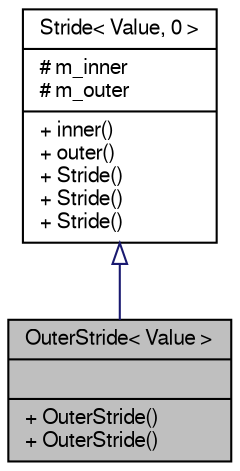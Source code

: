 digraph "OuterStride&lt; Value &gt;"
{
  edge [fontname="FreeSans",fontsize="10",labelfontname="FreeSans",labelfontsize="10"];
  node [fontname="FreeSans",fontsize="10",shape=record];
  Node1 [label="{OuterStride\< Value \>\n||+ OuterStride()\l+ OuterStride()\l}",height=0.2,width=0.4,color="black", fillcolor="grey75", style="filled" fontcolor="black"];
  Node2 -> Node1 [dir="back",color="midnightblue",fontsize="10",style="solid",arrowtail="onormal",fontname="FreeSans"];
  Node2 [label="{Stride\< Value, 0 \>\n|# m_inner\l# m_outer\l|+ inner()\l+ outer()\l+ Stride()\l+ Stride()\l+ Stride()\l}",height=0.2,width=0.4,color="black", fillcolor="white", style="filled",URL="$classEigen_1_1Stride.html"];
}
